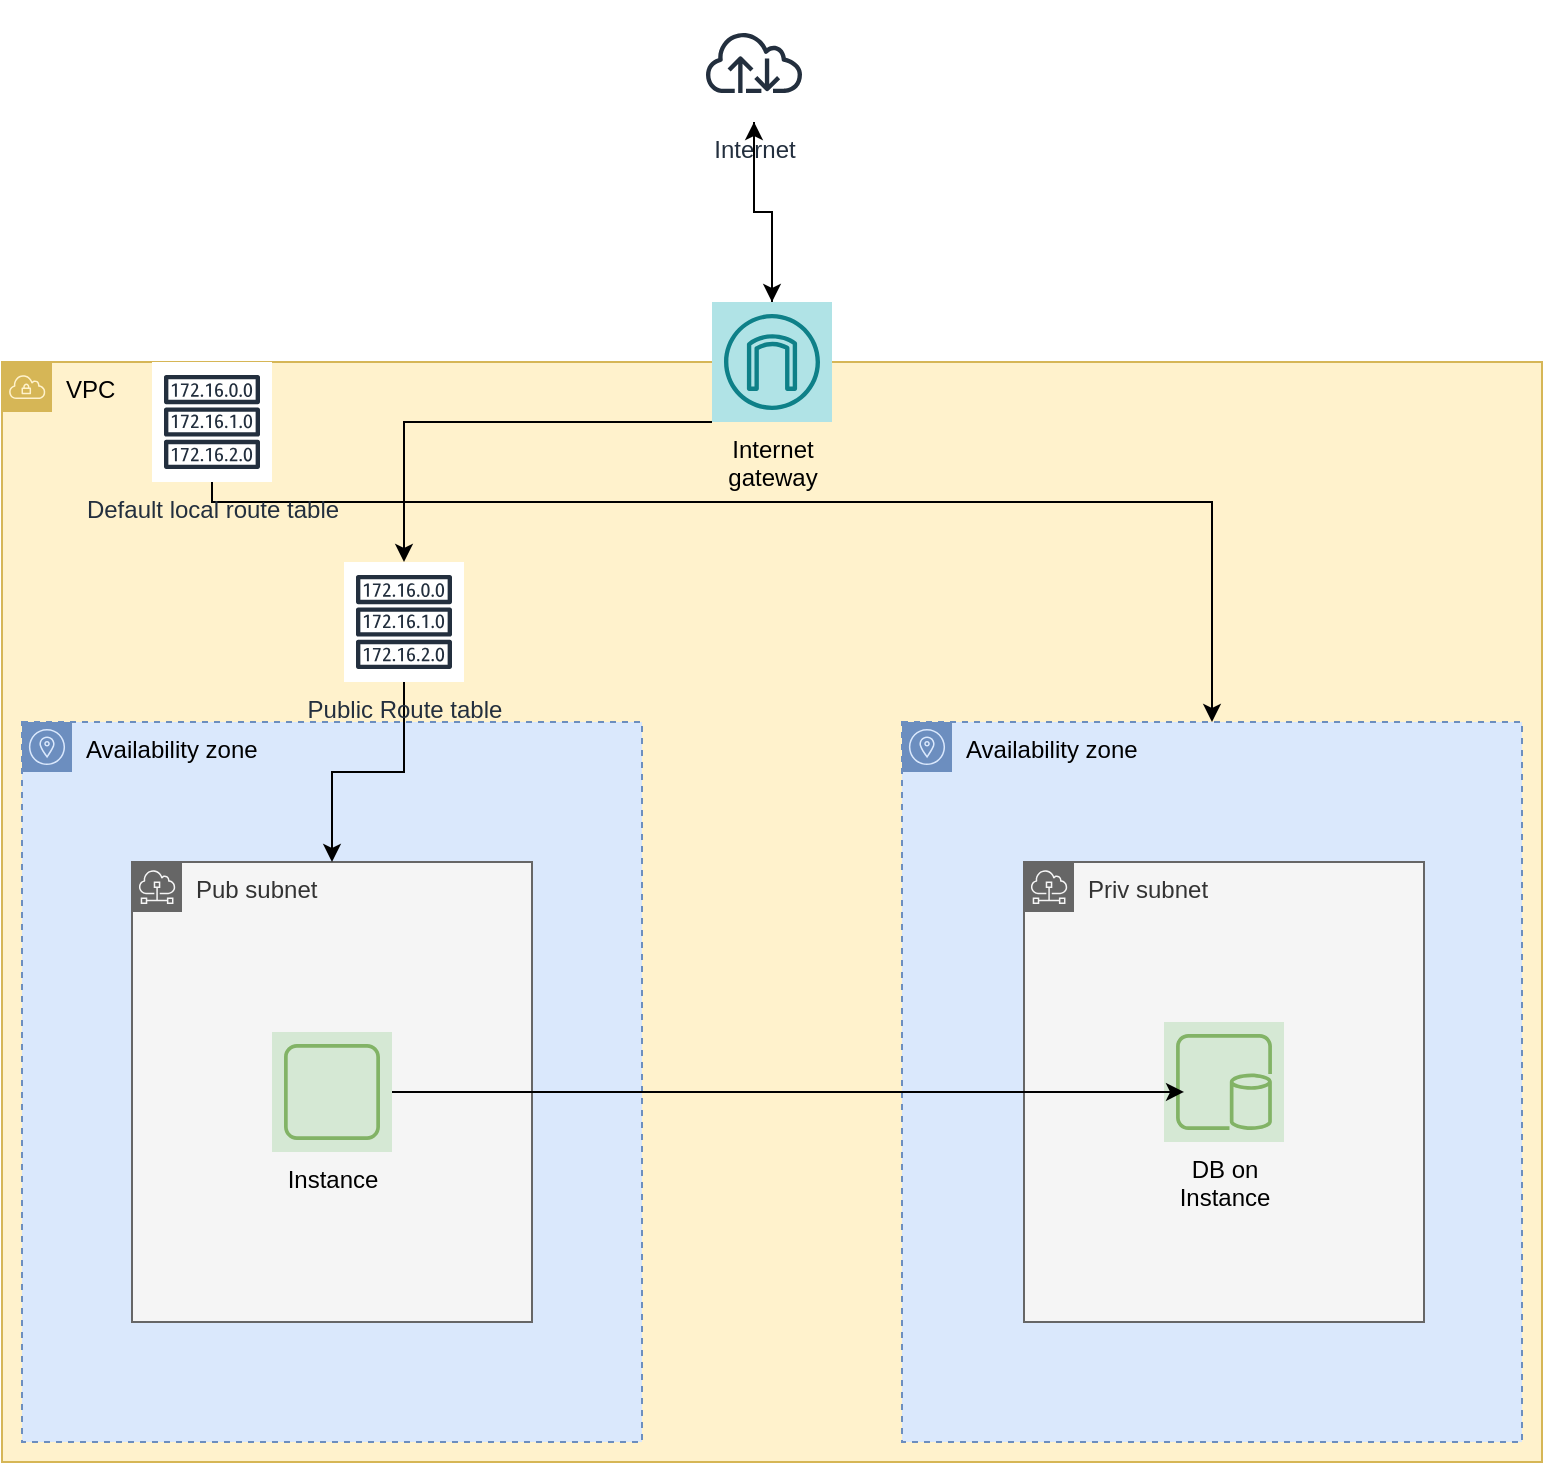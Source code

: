 <mxfile version="24.3.1" type="device">
  <diagram name="Page-1" id="JVOve1s5TlzqdfkipqRT">
    <mxGraphModel dx="1434" dy="786" grid="1" gridSize="10" guides="1" tooltips="1" connect="1" arrows="1" fold="1" page="1" pageScale="1" pageWidth="827" pageHeight="1169" math="0" shadow="0">
      <root>
        <mxCell id="0" />
        <mxCell id="1" parent="0" />
        <mxCell id="zFCKTjuPpZatkhogkEcf-1" value="VPC" style="sketch=0;outlineConnect=0;html=1;whiteSpace=wrap;fontSize=12;fontStyle=0;shape=mxgraph.aws4.group;grIcon=mxgraph.aws4.group_vpc;verticalAlign=top;align=left;spacingLeft=30;dashed=0;fillColor=#fff2cc;strokeColor=#d6b656;" vertex="1" parent="1">
          <mxGeometry x="29" y="190" width="770" height="550" as="geometry" />
        </mxCell>
        <mxCell id="zFCKTjuPpZatkhogkEcf-19" style="edgeStyle=orthogonalEdgeStyle;rounded=0;orthogonalLoop=1;jettySize=auto;html=1;" edge="1" parent="1" source="zFCKTjuPpZatkhogkEcf-2" target="zFCKTjuPpZatkhogkEcf-13">
          <mxGeometry relative="1" as="geometry" />
        </mxCell>
        <mxCell id="zFCKTjuPpZatkhogkEcf-2" value="Internet" style="sketch=0;outlineConnect=0;fontColor=#232F3E;gradientColor=none;strokeColor=#232F3E;fillColor=#ffffff;dashed=0;verticalLabelPosition=bottom;verticalAlign=top;align=center;html=1;fontSize=12;fontStyle=0;aspect=fixed;shape=mxgraph.aws4.resourceIcon;resIcon=mxgraph.aws4.internet;" vertex="1" parent="1">
          <mxGeometry x="375" y="10" width="60" height="60" as="geometry" />
        </mxCell>
        <mxCell id="zFCKTjuPpZatkhogkEcf-3" value="Availability zone" style="sketch=0;outlineConnect=0;html=1;whiteSpace=wrap;fontSize=12;fontStyle=0;shape=mxgraph.aws4.group;grIcon=mxgraph.aws4.group_availability_zone;strokeColor=#6c8ebf;fillColor=#dae8fc;verticalAlign=top;align=left;spacingLeft=30;dashed=1;" vertex="1" parent="1">
          <mxGeometry x="39" y="370" width="310" height="360" as="geometry" />
        </mxCell>
        <mxCell id="zFCKTjuPpZatkhogkEcf-5" value="Availability zone" style="sketch=0;outlineConnect=0;html=1;whiteSpace=wrap;fontSize=12;fontStyle=0;shape=mxgraph.aws4.group;grIcon=mxgraph.aws4.group_availability_zone;strokeColor=#6c8ebf;fillColor=#dae8fc;verticalAlign=top;align=left;spacingLeft=30;dashed=1;" vertex="1" parent="1">
          <mxGeometry x="479" y="370" width="310" height="360" as="geometry" />
        </mxCell>
        <mxCell id="zFCKTjuPpZatkhogkEcf-6" value="Pub subnet" style="sketch=0;outlineConnect=0;html=1;whiteSpace=wrap;fontSize=12;fontStyle=0;shape=mxgraph.aws4.group;grIcon=mxgraph.aws4.group_subnet;strokeColor=#666666;fillColor=#f5f5f5;verticalAlign=top;align=left;spacingLeft=30;fontColor=#333333;dashed=0;" vertex="1" parent="1">
          <mxGeometry x="94" y="440" width="200" height="230" as="geometry" />
        </mxCell>
        <mxCell id="zFCKTjuPpZatkhogkEcf-7" value="Priv subnet" style="sketch=0;outlineConnect=0;html=1;whiteSpace=wrap;fontSize=12;fontStyle=0;shape=mxgraph.aws4.group;grIcon=mxgraph.aws4.group_subnet;strokeColor=#666666;fillColor=#f5f5f5;verticalAlign=top;align=left;spacingLeft=30;fontColor=#333333;dashed=0;" vertex="1" parent="1">
          <mxGeometry x="540" y="440" width="200" height="230" as="geometry" />
        </mxCell>
        <mxCell id="zFCKTjuPpZatkhogkEcf-10" value="Instance" style="sketch=0;outlineConnect=0;strokeColor=#82b366;fillColor=#d5e8d4;dashed=0;verticalLabelPosition=bottom;verticalAlign=top;align=center;html=1;fontSize=12;fontStyle=0;aspect=fixed;shape=mxgraph.aws4.resourceIcon;resIcon=mxgraph.aws4.instance;" vertex="1" parent="1">
          <mxGeometry x="164" y="525" width="60" height="60" as="geometry" />
        </mxCell>
        <mxCell id="zFCKTjuPpZatkhogkEcf-12" value="DB on&#xa;Instance" style="sketch=0;outlineConnect=0;strokeColor=#82b366;fillColor=#d5e8d4;dashed=0;verticalLabelPosition=bottom;verticalAlign=top;align=center;html=1;fontSize=12;fontStyle=0;aspect=fixed;shape=mxgraph.aws4.resourceIcon;resIcon=mxgraph.aws4.db_on_instance;" vertex="1" parent="1">
          <mxGeometry x="610" y="520" width="60" height="60" as="geometry" />
        </mxCell>
        <mxCell id="zFCKTjuPpZatkhogkEcf-17" style="edgeStyle=orthogonalEdgeStyle;rounded=0;orthogonalLoop=1;jettySize=auto;html=1;" edge="1" parent="1" source="zFCKTjuPpZatkhogkEcf-13" target="zFCKTjuPpZatkhogkEcf-14">
          <mxGeometry relative="1" as="geometry">
            <Array as="points">
              <mxPoint x="230" y="220" />
            </Array>
          </mxGeometry>
        </mxCell>
        <mxCell id="zFCKTjuPpZatkhogkEcf-18" style="edgeStyle=orthogonalEdgeStyle;rounded=0;orthogonalLoop=1;jettySize=auto;html=1;" edge="1" parent="1" source="zFCKTjuPpZatkhogkEcf-13" target="zFCKTjuPpZatkhogkEcf-2">
          <mxGeometry relative="1" as="geometry" />
        </mxCell>
        <mxCell id="zFCKTjuPpZatkhogkEcf-13" value="Internet&#xa;gateway" style="sketch=0;outlineConnect=0;strokeColor=#0e8088;fillColor=#b0e3e6;dashed=0;verticalLabelPosition=bottom;verticalAlign=top;align=center;html=1;fontSize=12;fontStyle=0;aspect=fixed;shape=mxgraph.aws4.resourceIcon;resIcon=mxgraph.aws4.internet_gateway;" vertex="1" parent="1">
          <mxGeometry x="384" y="160" width="60" height="60" as="geometry" />
        </mxCell>
        <mxCell id="zFCKTjuPpZatkhogkEcf-21" style="edgeStyle=orthogonalEdgeStyle;rounded=0;orthogonalLoop=1;jettySize=auto;html=1;" edge="1" parent="1" source="zFCKTjuPpZatkhogkEcf-14" target="zFCKTjuPpZatkhogkEcf-6">
          <mxGeometry relative="1" as="geometry" />
        </mxCell>
        <mxCell id="zFCKTjuPpZatkhogkEcf-14" value="Public Route table" style="sketch=0;outlineConnect=0;fontColor=#232F3E;gradientColor=none;strokeColor=#232F3E;fillColor=#ffffff;dashed=0;verticalLabelPosition=bottom;verticalAlign=top;align=center;html=1;fontSize=12;fontStyle=0;aspect=fixed;shape=mxgraph.aws4.resourceIcon;resIcon=mxgraph.aws4.route_table;" vertex="1" parent="1">
          <mxGeometry x="200" y="290" width="60" height="60" as="geometry" />
        </mxCell>
        <mxCell id="zFCKTjuPpZatkhogkEcf-20" style="edgeStyle=orthogonalEdgeStyle;rounded=0;orthogonalLoop=1;jettySize=auto;html=1;" edge="1" parent="1" source="zFCKTjuPpZatkhogkEcf-15" target="zFCKTjuPpZatkhogkEcf-5">
          <mxGeometry relative="1" as="geometry">
            <Array as="points">
              <mxPoint x="134" y="260" />
              <mxPoint x="634" y="260" />
            </Array>
          </mxGeometry>
        </mxCell>
        <mxCell id="zFCKTjuPpZatkhogkEcf-15" value="Default local route table" style="sketch=0;outlineConnect=0;fontColor=#232F3E;gradientColor=none;strokeColor=#232F3E;fillColor=#ffffff;dashed=0;verticalLabelPosition=bottom;verticalAlign=top;align=center;html=1;fontSize=12;fontStyle=0;aspect=fixed;shape=mxgraph.aws4.resourceIcon;resIcon=mxgraph.aws4.route_table;" vertex="1" parent="1">
          <mxGeometry x="104" y="190" width="60" height="60" as="geometry" />
        </mxCell>
        <mxCell id="zFCKTjuPpZatkhogkEcf-22" style="edgeStyle=orthogonalEdgeStyle;rounded=0;orthogonalLoop=1;jettySize=auto;html=1;entryX=0.167;entryY=0.583;entryDx=0;entryDy=0;entryPerimeter=0;" edge="1" parent="1" source="zFCKTjuPpZatkhogkEcf-10" target="zFCKTjuPpZatkhogkEcf-12">
          <mxGeometry relative="1" as="geometry" />
        </mxCell>
      </root>
    </mxGraphModel>
  </diagram>
</mxfile>
